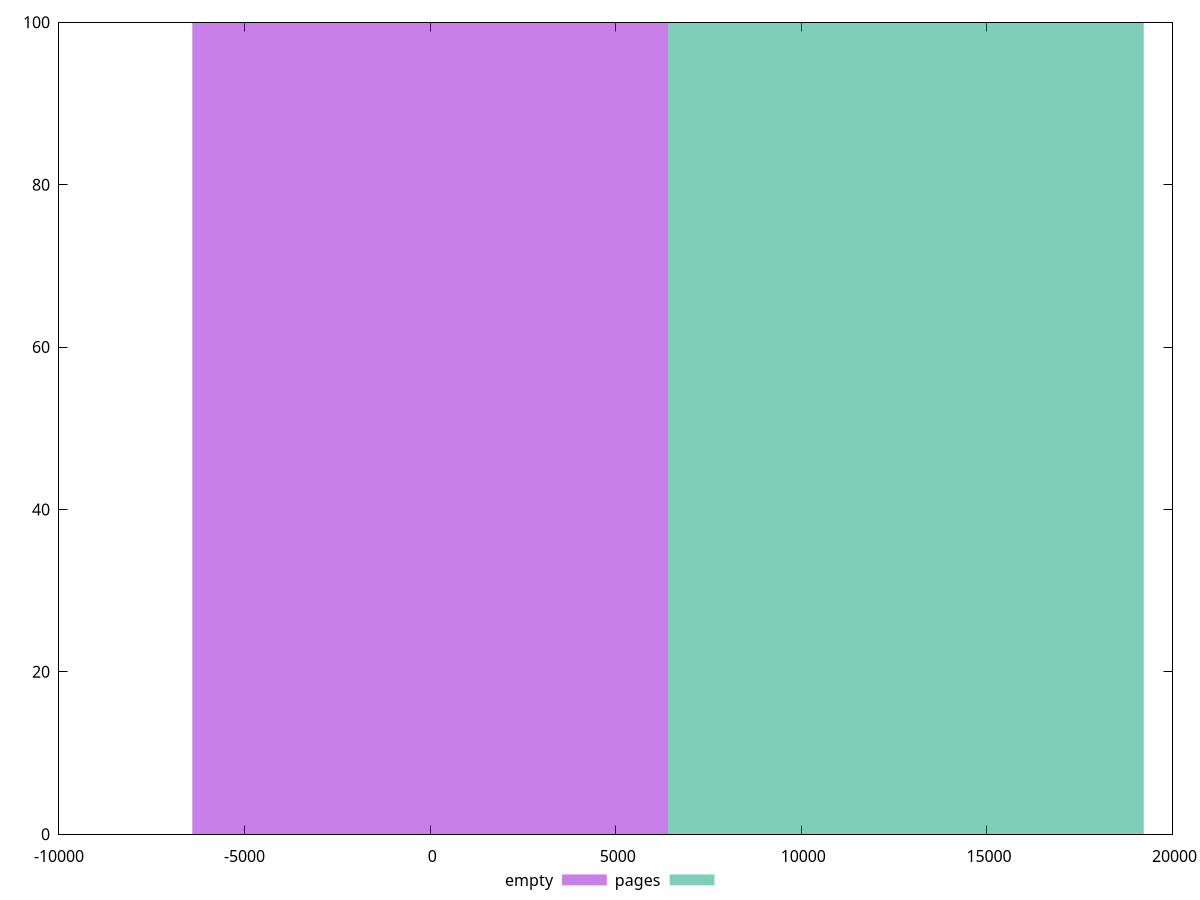 reset
set terminal svg size 640, 500 enhanced background rgb 'white'
set output "reprap/interactive/comparison/histogram/0_vs_1.svg"

$empty <<EOF
0 100
EOF

$pages <<EOF
12816.901438773804 100
EOF

set key outside below
set boxwidth 12816.901438773804
set yrange [0:100]
set style fill transparent solid 0.5 noborder

plot \
  $empty title "empty" with boxes, \
  $pages title "pages" with boxes, \


reset